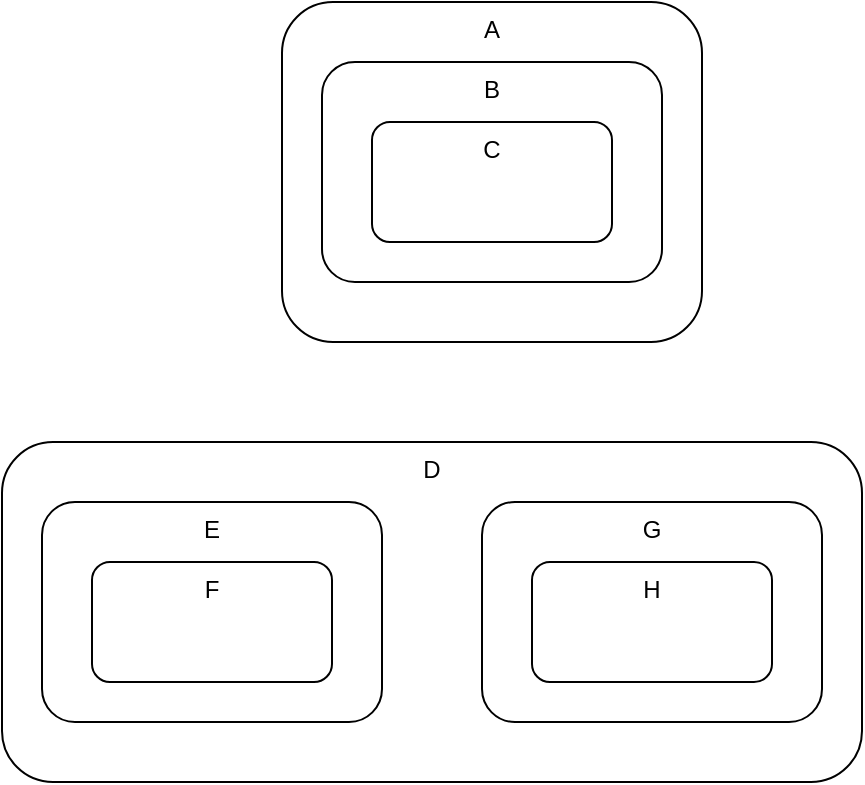 <mxfile version="14.6.13" type="device" pages="2"><diagram id="t-IRc9pMDHJI0rECZU8g" name="Containment"><mxGraphModel dx="1073" dy="753" grid="1" gridSize="10" guides="1" tooltips="1" connect="1" arrows="1" fold="1" page="1" pageScale="1" pageWidth="1100" pageHeight="850" math="0" shadow="0"><root><mxCell id="0"/><mxCell id="1" parent="0"/><mxCell id="PzU_fk-dWrmW8Vm8DuPJ-1" value="A" style="rounded=1;whiteSpace=wrap;html=1;verticalAlign=top;fontStyle=0" vertex="1" parent="1"><mxGeometry x="180" y="140" width="210" height="170" as="geometry"/></mxCell><mxCell id="PzU_fk-dWrmW8Vm8DuPJ-2" value="B" style="rounded=1;whiteSpace=wrap;html=1;verticalAlign=top;fontStyle=0" vertex="1" parent="1"><mxGeometry x="200" y="170" width="170" height="110" as="geometry"/></mxCell><mxCell id="PzU_fk-dWrmW8Vm8DuPJ-3" value="C" style="rounded=1;whiteSpace=wrap;html=1;verticalAlign=top;fontStyle=0" vertex="1" parent="1"><mxGeometry x="225" y="200" width="120" height="60" as="geometry"/></mxCell><mxCell id="PzU_fk-dWrmW8Vm8DuPJ-4" value="D" style="rounded=1;whiteSpace=wrap;html=1;verticalAlign=top;fontStyle=0" vertex="1" parent="1"><mxGeometry x="40" y="360" width="430" height="170" as="geometry"/></mxCell><mxCell id="PzU_fk-dWrmW8Vm8DuPJ-5" value="E" style="rounded=1;whiteSpace=wrap;html=1;verticalAlign=top;fontStyle=0" vertex="1" parent="1"><mxGeometry x="60" y="390" width="170" height="110" as="geometry"/></mxCell><mxCell id="PzU_fk-dWrmW8Vm8DuPJ-6" value="F" style="rounded=1;whiteSpace=wrap;html=1;verticalAlign=top;fontStyle=0" vertex="1" parent="1"><mxGeometry x="85" y="420" width="120" height="60" as="geometry"/></mxCell><mxCell id="PzU_fk-dWrmW8Vm8DuPJ-8" value="G" style="rounded=1;whiteSpace=wrap;html=1;verticalAlign=top;fontStyle=0" vertex="1" parent="1"><mxGeometry x="280" y="390" width="170" height="110" as="geometry"/></mxCell><mxCell id="PzU_fk-dWrmW8Vm8DuPJ-9" value="H" style="rounded=1;whiteSpace=wrap;html=1;verticalAlign=top;fontStyle=0" vertex="1" parent="1"><mxGeometry x="305" y="420" width="120" height="60" as="geometry"/></mxCell></root></mxGraphModel></diagram><diagram id="xGVwkZrHMsdQFUOWIs-6" name="Page-2"><mxGraphModel dx="615" dy="447" grid="1" gridSize="10" guides="1" tooltips="1" connect="1" arrows="1" fold="1" page="1" pageScale="1" pageWidth="1100" pageHeight="850" math="0" shadow="0"><root><mxCell id="7Fb70Ac1E3qrMVa7m_e_-0"/><mxCell id="7Fb70Ac1E3qrMVa7m_e_-1" parent="7Fb70Ac1E3qrMVa7m_e_-0"/><mxCell id="7Fb70Ac1E3qrMVa7m_e_-5" value="d" style="rounded=1;whiteSpace=wrap;html=1;verticalAlign=top;fontStyle=0" vertex="1" parent="7Fb70Ac1E3qrMVa7m_e_-1"><mxGeometry x="40" y="40" width="430" height="170" as="geometry"/></mxCell><mxCell id="7Fb70Ac1E3qrMVa7m_e_-6" value="e" style="rounded=1;whiteSpace=wrap;html=1;verticalAlign=top;fontStyle=0" vertex="1" parent="7Fb70Ac1E3qrMVa7m_e_-1"><mxGeometry x="60" y="70" width="170" height="110" as="geometry"/></mxCell><mxCell id="7Fb70Ac1E3qrMVa7m_e_-7" value="f" style="rounded=1;whiteSpace=wrap;html=1;verticalAlign=top;fontStyle=0" vertex="1" parent="7Fb70Ac1E3qrMVa7m_e_-1"><mxGeometry x="85" y="100" width="120" height="60" as="geometry"/></mxCell><mxCell id="7Fb70Ac1E3qrMVa7m_e_-8" value="g" style="rounded=1;whiteSpace=wrap;html=1;verticalAlign=top;fontStyle=0" vertex="1" parent="7Fb70Ac1E3qrMVa7m_e_-1"><mxGeometry x="280" y="70" width="170" height="110" as="geometry"/></mxCell><mxCell id="7Fb70Ac1E3qrMVa7m_e_-9" value="h" style="rounded=1;whiteSpace=wrap;html=1;verticalAlign=top;fontStyle=0" vertex="1" parent="7Fb70Ac1E3qrMVa7m_e_-1"><mxGeometry x="305" y="100" width="120" height="60" as="geometry"/></mxCell></root></mxGraphModel></diagram></mxfile>